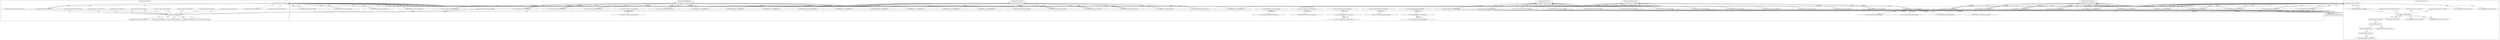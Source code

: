 digraph G {
	"10.1.80.1:57034#ServerID_OuterContainerID"->"1_fwatchdog#ServerID_76c96688d7-zxd6t"[ label="GET" ];
	"1_fwatchdog#ServerID_76c96688d7-zxd6t"->"10.1.80.1:57035#ServerID_OuterContainerID"[ label="RESPONSE" ];
	"1_fwatchdog#ServerID_8665dd9487-xf9d7"->"10.1.80.1:57232#ServerID_OuterContainerID"[ label="RESPONSE" ];
	"10.1.80.1:57035#ServerID_OuterContainerID"->"1_fwatchdog#ServerID_76c96688d7-zxd6t"[ label="GET" ];
	"10.1.80.1:57234#ServerID_OuterContainerID"->"1_fwatchdog#ServerID_8665dd9487-xf9d7"[ label="GET" ];
	"10.1.80.1:57232#ServerID_OuterContainerID"->"1_fwatchdog#ServerID_8665dd9487-xf9d7"[ label="GET" ];
	"1_fwatchdog#ServerID_76c96688d7-zxd6t"->"10.1.80.1:57034#ServerID_OuterContainerID"[ label="RESPONSE" ];
	"1_fwatchdog#ServerID_8665dd9487-xf9d7"->"10.1.80.1:57234#ServerID_OuterContainerID"[ label="RESPONSE" ];
	"1_fwatchdog#ServerID_6dcbcc88d5-4tfqr"->"10.1.80.1:58422#ServerID_OuterContainerID"[ label="RESPONSE" ];
	"10.1.80.1:58422#ServerID_OuterContainerID"->"1_fwatchdog#ServerID_6dcbcc88d5-4tfqr"[ label="GET" ];
	"10.1.80.1:58424#ServerID_OuterContainerID"->"1_fwatchdog#ServerID_6dcbcc88d5-4tfqr"[ label="GET" ];
	"1_fwatchdog#ServerID_6dcbcc88d5-4tfqr"->"10.1.80.1:58424#ServerID_OuterContainerID"[ label="RESPONSE" ];
	"10.1.80.1:49004#ServerID_OuterContainerID"->"1_fwatchdog#ServerID_667d78fb58-htqrm"[ label="GET" ];
	"1_fwatchdog#ServerID_667d78fb58-htqrm"->"10.1.80.1:49004#ServerID_OuterContainerID"[ label="RESPONSE" ];
	"10.1.80.1:49006#ServerID_OuterContainerID"->"1_fwatchdog#ServerID_667d78fb58-htqrm"[ label="GET" ];
	"1_fwatchdog#ServerID_667d78fb58-htqrm"->"10.1.80.1:49006#ServerID_OuterContainerID"[ label="RESPONSE" ];
	"10.1.80.1:57062#ServerID_OuterContainerID"->"1_fwatchdog#ServerID_76c96688d7-zxd6t"[ label="GET" ];
	"10.1.80.1:57064#ServerID_OuterContainerID"->"1_fwatchdog#ServerID_76c96688d7-zxd6t"[ label="GET" ];
	"1_fwatchdog#ServerID_76c96688d7-zxd6t"->"10.1.80.1:57064#ServerID_OuterContainerID"[ label="RESPONSE" ];
	"1_fwatchdog#ServerID_76c96688d7-zxd6t"->"10.1.80.1:57062#ServerID_OuterContainerID"[ label="RESPONSE" ];
	"10.1.80.247:37410#ServerID_OuterContainerID"->"1_fwatchdog#ServerID_6dcbcc88d5-4tfqr"[ label="POST" ];
	"10.1.80.1:57271#ServerID_OuterContainerID"->"1_fwatchdog#ServerID_8665dd9487-xf9d7"[ label="GET" ];
	"10.1.80.1:57270#ServerID_OuterContainerID"->"1_fwatchdog#ServerID_8665dd9487-xf9d7"[ label="GET" ];
	"1_fwatchdog#ServerID_8665dd9487-xf9d7"->"10.1.80.1:57271#ServerID_OuterContainerID"[ label="RESPONSE" ];
	"1_fwatchdog#ServerID_8665dd9487-xf9d7"->"10.1.80.1:57270#ServerID_OuterContainerID"[ label="RESPONSE" ];
	"1_fwatchdog#ServerID_6dcbcc88d5-4tfqr"->"gateway:8080#ServerID_OuterContainerID"[ label="POST" ];
	"1_fwatchdog#ServerID_6dcbcc88d5-4tfqr"->"10.1.80.247:8080#ServerID_OuterContainerID"[ label="POST" ];
	"10.1.80.247:38336#ServerID_OuterContainerID"->"1_fwatchdog#ServerID_667d78fb58-htqrm"[ label="POST" ];
	"1_fwatchdog#ServerID_667d78fb58-htqrm"->"10.1.80.247:38336#ServerID_OuterContainerID"[ label="RESPONSE" ];
	"10.1.80.247:8080#ServerID_OuterContainerID"->"1_fwatchdog#ServerID_6dcbcc88d5-4tfqr"[ label="RESPONSE" ];
	"gateway:8080#ServerID_OuterContainerID"->"1_fwatchdog#ServerID_6dcbcc88d5-4tfqr"[ label="RESPONSE" ];
	"1_fwatchdog#ServerID_6dcbcc88d5-4tfqr"->"10.1.80.247:37410#ServerID_OuterContainerID"[ label="RESPONSE" ];
	"10.1.80.1:58468#ServerID_OuterContainerID"->"1_fwatchdog#ServerID_6dcbcc88d5-4tfqr"[ label="GET" ];
	"1_fwatchdog#ServerID_6dcbcc88d5-4tfqr"->"10.1.80.1:58468#ServerID_OuterContainerID"[ label="RESPONSE" ];
	"10.1.80.1:58470#ServerID_OuterContainerID"->"1_fwatchdog#ServerID_6dcbcc88d5-4tfqr"[ label="GET" ];
	"1_fwatchdog#ServerID_6dcbcc88d5-4tfqr"->"10.1.80.1:58470#ServerID_OuterContainerID"[ label="RESPONSE" ];
	"10.1.80.1:49051#ServerID_OuterContainerID"->"1_fwatchdog#ServerID_667d78fb58-htqrm"[ label="GET" ];
	"10.1.80.1:49050#ServerID_OuterContainerID"->"1_fwatchdog#ServerID_667d78fb58-htqrm"[ label="GET" ];
	"1_fwatchdog#ServerID_667d78fb58-htqrm"->"10.1.80.1:49051#ServerID_OuterContainerID"[ label="RESPONSE" ];
	"1_fwatchdog#ServerID_667d78fb58-htqrm"->"10.1.80.1:49050#ServerID_OuterContainerID"[ label="RESPONSE" ];
	"10.1.80.1:57109#ServerID_OuterContainerID"->"1_fwatchdog#ServerID_76c96688d7-zxd6t"[ label="GET" ];
	"10.1.80.1:57108#ServerID_OuterContainerID"->"1_fwatchdog#ServerID_76c96688d7-zxd6t"[ label="GET" ];
	"1_fwatchdog#ServerID_76c96688d7-zxd6t"->"10.1.80.1:57108#ServerID_OuterContainerID"[ label="RESPONSE" ];
	"1_fwatchdog#ServerID_76c96688d7-zxd6t"->"10.1.80.1:57109#ServerID_OuterContainerID"[ label="RESPONSE" ];
	"10.1.80.1:57310#ServerID_OuterContainerID"->"1_fwatchdog#ServerID_8665dd9487-xf9d7"[ label="GET" ];
	"1_fwatchdog#ServerID_8665dd9487-xf9d7"->"10.1.80.1:57310#ServerID_OuterContainerID"[ label="RESPONSE" ];
	"10.1.80.1:57311#ServerID_OuterContainerID"->"1_fwatchdog#ServerID_8665dd9487-xf9d7"[ label="GET" ];
	"1_fwatchdog#ServerID_8665dd9487-xf9d7"->"10.1.80.1:57311#ServerID_OuterContainerID"[ label="RESPONSE" ];
	"10.1.80.1:58500#ServerID_OuterContainerID"->"1_fwatchdog#ServerID_6dcbcc88d5-4tfqr"[ label="GET" ];
	"1_fwatchdog#ServerID_6dcbcc88d5-4tfqr"->"10.1.80.1:58500#ServerID_OuterContainerID"[ label="RESPONSE" ];
	"10.1.80.1:58501#ServerID_OuterContainerID"->"1_fwatchdog#ServerID_6dcbcc88d5-4tfqr"[ label="GET" ];
	"1_fwatchdog#ServerID_6dcbcc88d5-4tfqr"->"10.1.80.1:58501#ServerID_OuterContainerID"[ label="RESPONSE" ];
	"10.1.80.1:49086#ServerID_OuterContainerID"->"1_fwatchdog#ServerID_667d78fb58-htqrm"[ label="GET" ];
	"1_fwatchdog#ServerID_667d78fb58-htqrm"->"10.1.80.1:49086#ServerID_OuterContainerID"[ label="RESPONSE" ];
	"10.1.80.1:49084#ServerID_OuterContainerID"->"1_fwatchdog#ServerID_667d78fb58-htqrm"[ label="GET" ];
	"1_fwatchdog#ServerID_667d78fb58-htqrm"->"10.1.80.1:49084#ServerID_OuterContainerID"[ label="RESPONSE" ];
	"10.1.80.1:57136#ServerID_OuterContainerID"->"1_fwatchdog#ServerID_76c96688d7-zxd6t"[ label="GET" ];
	"1_fwatchdog#ServerID_76c96688d7-zxd6t"->"10.1.80.1:57136#ServerID_OuterContainerID"[ label="RESPONSE" ];
	"10.1.80.1:57137#ServerID_OuterContainerID"->"1_fwatchdog#ServerID_76c96688d7-zxd6t"[ label="GET" ];
	"1_fwatchdog#ServerID_76c96688d7-zxd6t"->"10.1.80.1:57137#ServerID_OuterContainerID"[ label="RESPONSE" ];
	"10.1.80.1:57334#ServerID_OuterContainerID"->"1_fwatchdog#ServerID_8665dd9487-xf9d7"[ label="GET" ];
	"1_fwatchdog#ServerID_8665dd9487-xf9d7"->"10.1.80.1:57334#ServerID_OuterContainerID"[ label="RESPONSE" ];
	"10.1.80.1:57335#ServerID_OuterContainerID"->"1_fwatchdog#ServerID_8665dd9487-xf9d7"[ label="GET" ];
	"1_fwatchdog#ServerID_8665dd9487-xf9d7"->"10.1.80.1:57335#ServerID_OuterContainerID"[ label="RESPONSE" ];
	"10.1.80.1:58526#ServerID_OuterContainerID"->"1_fwatchdog#ServerID_6dcbcc88d5-4tfqr"[ label="GET" ];
	"10.1.80.1:58524#ServerID_OuterContainerID"->"1_fwatchdog#ServerID_6dcbcc88d5-4tfqr"[ label="GET" ];
	"1_fwatchdog#ServerID_6dcbcc88d5-4tfqr"->"10.1.80.1:58526#ServerID_OuterContainerID"[ label="RESPONSE" ];
	"1_fwatchdog#ServerID_6dcbcc88d5-4tfqr"->"10.1.80.1:58524#ServerID_OuterContainerID"[ label="RESPONSE" ];
	"10.1.80.1:49106#ServerID_OuterContainerID"->"1_fwatchdog#ServerID_667d78fb58-htqrm"[ label="GET" ];
	"1_fwatchdog#ServerID_667d78fb58-htqrm"->"10.1.80.1:49106#ServerID_OuterContainerID"[ label="RESPONSE" ];
	"10.1.80.1:49108#ServerID_OuterContainerID"->"1_fwatchdog#ServerID_667d78fb58-htqrm"[ label="GET" ];
	"1_fwatchdog#ServerID_667d78fb58-htqrm"->"10.1.80.1:49108#ServerID_OuterContainerID"[ label="RESPONSE" ];
	"10.1.80.1:57164#ServerID_OuterContainerID"->"1_fwatchdog#ServerID_76c96688d7-zxd6t"[ label="GET" ];
	"10.1.80.1:57162#ServerID_OuterContainerID"->"1_fwatchdog#ServerID_76c96688d7-zxd6t"[ label="GET" ];
	"1_fwatchdog#ServerID_76c96688d7-zxd6t"->"10.1.80.1:57164#ServerID_OuterContainerID"[ label="RESPONSE" ];
	"1_fwatchdog#ServerID_76c96688d7-zxd6t"->"10.1.80.1:57162#ServerID_OuterContainerID"[ label="RESPONSE" ];
	"10.1.80.1:57360#ServerID_OuterContainerID"->"1_fwatchdog#ServerID_8665dd9487-xf9d7"[ label="GET" ];
	"10.1.80.1:57004#ServerID_OuterContainerID"->"1_fwatchdog#ServerID_cb455cab48ff"[ label="read" ];
	"1_fwatchdog#ServerID_cb455cab48ff"->"10.1.80.1:57004#ServerID_OuterContainerID"[ label="write" ];
	"10.1.80.1:57006#ServerID_OuterContainerID"->"1_fwatchdog#ServerID_cb455cab48ff"[ label="read" ];
	"1_fwatchdog#ServerID_cb455cab48ff"->"10.1.80.1:57006#ServerID_OuterContainerID"[ label="write" ];
	"10.1.80.1:57204#ServerID_OuterContainerID"->"1_fwatchdog#ServerID_446fa7743022"[ label="read" ];
	"1_fwatchdog#ServerID_446fa7743022"->"10.1.80.1:57204#ServerID_OuterContainerID"[ label="write" ];
	"10.1.80.1:57202#ServerID_OuterContainerID"->"1_fwatchdog#ServerID_446fa7743022"[ label="read" ];
	"1_fwatchdog#ServerID_446fa7743022"->"10.1.80.1:57202#ServerID_OuterContainerID"[ label="write" ];
	"10.1.80.1:58400#ServerID_OuterContainerID"->"1_fwatchdog#ServerID_7d8c847bf2c1"[ label="read" ];
	"10.1.80.1:58402#ServerID_OuterContainerID"->"1_fwatchdog#ServerID_7d8c847bf2c1"[ label="read" ];
	"1_fwatchdog#ServerID_2014126f20c6"->"10.1.80.1:48984#ServerID_OuterContainerID"[ label="write" ];
	"1_fwatchdog#ServerID_7d8c847bf2c1"->"10.1.80.1:58402#ServerID_OuterContainerID"[ label="write" ];
	"1_fwatchdog#ServerID_7d8c847bf2c1"->"10.1.80.1:58400#ServerID_OuterContainerID"[ label="write" ];
	"10.1.80.1:48982#ServerID_OuterContainerID"->"1_fwatchdog#ServerID_2014126f20c6"[ label="read" ];
	"1_fwatchdog#ServerID_2014126f20c6"->"10.1.80.1:48982#ServerID_OuterContainerID"[ label="write" ];
	"10.1.80.1:48984#ServerID_OuterContainerID"->"1_fwatchdog#ServerID_2014126f20c6"[ label="read" ];
	"10.1.80.1:57034#ServerID_OuterContainerID"->"1_fwatchdog#ServerID_cb455cab48ff"[ label="read" ];
	"10.1.80.1:57035#ServerID_OuterContainerID"->"1_fwatchdog#ServerID_cb455cab48ff"[ label="read" ];
	"1_fwatchdog#ServerID_cb455cab48ff"->"10.1.80.1:57034#ServerID_OuterContainerID"[ label="write" ];
	"1_fwatchdog#ServerID_cb455cab48ff"->"10.1.80.1:57035#ServerID_OuterContainerID"[ label="write" ];
	"10.1.80.1:57232#ServerID_OuterContainerID"->"1_fwatchdog#ServerID_446fa7743022"[ label="read" ];
	"10.1.80.1:57234#ServerID_OuterContainerID"->"1_fwatchdog#ServerID_446fa7743022"[ label="read" ];
	"1_fwatchdog#ServerID_446fa7743022"->"10.1.80.1:57234#ServerID_OuterContainerID"[ label="write" ];
	"1_fwatchdog#ServerID_446fa7743022"->"10.1.80.1:57232#ServerID_OuterContainerID"[ label="write" ];
	"10.1.80.1:58422#ServerID_OuterContainerID"->"1_fwatchdog#ServerID_7d8c847bf2c1"[ label="read" ];
	"1_fwatchdog#ServerID_7d8c847bf2c1"->"10.1.80.1:58422#ServerID_OuterContainerID"[ label="write" ];
	"10.1.80.1:58424#ServerID_OuterContainerID"->"1_fwatchdog#ServerID_7d8c847bf2c1"[ label="read" ];
	"1_fwatchdog#ServerID_7d8c847bf2c1"->"10.1.80.1:58424#ServerID_OuterContainerID"[ label="write" ];
	"10.1.80.1:49004#ServerID_OuterContainerID"->"1_fwatchdog#ServerID_2014126f20c6"[ label="read" ];
	"1_fwatchdog#ServerID_2014126f20c6"->"10.1.80.1:49004#ServerID_OuterContainerID"[ label="write" ];
	"10.1.80.1:49006#ServerID_OuterContainerID"->"1_fwatchdog#ServerID_2014126f20c6"[ label="read" ];
	"1_fwatchdog#ServerID_2014126f20c6"->"10.1.80.1:49006#ServerID_OuterContainerID"[ label="write" ];
	"10.1.80.1:57062#ServerID_OuterContainerID"->"1_fwatchdog#ServerID_cb455cab48ff"[ label="read" ];
	"10.1.80.1:57064#ServerID_OuterContainerID"->"1_fwatchdog#ServerID_cb455cab48ff"[ label="read" ];
	"1_fwatchdog#ServerID_cb455cab48ff"->"10.1.80.1:57064#ServerID_OuterContainerID"[ label="write" ];
	"1_fwatchdog#ServerID_cb455cab48ff"->"10.1.80.1:57062#ServerID_OuterContainerID"[ label="write" ];
	"10.1.80.247:37410#ServerID_OuterContainerID"->"1_fwatchdog#ServerID_7d8c847bf2c1"[ label="read" ];
	"1_fwatchdog#ServerID_7d8c847bf2c1"->"pipe:[339148523]#ServerID_7d8c847bf2c1"[ label="write" ];
	"1_fwatchdog#ServerID_7d8c847bf2c1"->"localhost:3000#ServerID_7d8c847bf2c1"[ label="connect" ];
	"localhost:3000#ServerID_7d8c847bf2c1"->"1_fwatchdog#ServerID_7d8c847bf2c1"[ label="read" ];
	"1_fwatchdog#ServerID_7d8c847bf2c1"->"localhost:3000#ServerID_7d8c847bf2c1"[ label="write" ];
	"1_fwatchdog#ServerID_446fa7743022"->"10.1.80.1:57271#ServerID_OuterContainerID"[ label="write" ];
	"10.1.80.1:57271#ServerID_OuterContainerID"->"1_fwatchdog#ServerID_446fa7743022"[ label="read" ];
	"10.1.80.1:57270#ServerID_OuterContainerID"->"1_fwatchdog#ServerID_446fa7743022"[ label="read" ];
	"1_fwatchdog#ServerID_446fa7743022"->"10.1.80.1:57270#ServerID_OuterContainerID"[ label="write" ];
	"localhost:3000#ServerID_7d8c847bf2c1"->"11_node#ServerID_7d8c847bf2c1"[ label="read" ];
	"/home/app/node_modules#ServerID_7d8c847bf2c1"->"11_node#ServerID_7d8c847bf2c1"[ label="read" ];
	"11_node#ServerID_7d8c847bf2c1"->"pipe:[339149427]#ServerID_7d8c847bf2c1"[ label="write" ];
	"/etc/resolv.conf#ServerID_7d8c847bf2c1"->"11_node#ServerID_7d8c847bf2c1"[ label="read" ];
	"/etc/svc.conf#ServerID_7d8c847bf2c1"->"11_node#ServerID_7d8c847bf2c1"[ label="read" ];
	"/etc/host.conf#ServerID_7d8c847bf2c1"->"11_node#ServerID_7d8c847bf2c1"[ label="read" ];
	"/etc/nsswitch.conf#ServerID_7d8c847bf2c1"->"11_node#ServerID_7d8c847bf2c1"[ label="read" ];
	"11_node#ServerID_7d8c847bf2c1"->"24_node#ServerID_7d8c847bf2c1"[ label="clone" ];
	"/dev/urandom#ServerID_7d8c847bf2c1"->"11_node#ServerID_7d8c847bf2c1"[ label="read" ];
	"11_node#ServerID_7d8c847bf2c1"->"26_node#ServerID_7d8c847bf2c1"[ label="clone" ];
	"11_node#ServerID_7d8c847bf2c1"->"25_node#ServerID_7d8c847bf2c1"[ label="clone" ];
	"11_node#ServerID_7d8c847bf2c1"->"27_node#ServerID_7d8c847bf2c1"[ label="clone" ];
	"/etc/hosts#ServerID_7d8c847bf2c1"->"11_node#ServerID_7d8c847bf2c1"[ label="read" ];
	"11_node#ServerID_7d8c847bf2c1"->"10.152.183.10:53#ServerID_OuterContainerID"[ label="sendto" ];
	"10.152.183.10:53#ServerID_OuterContainerID"->"11_node#ServerID_7d8c847bf2c1"[ label="recvfrom" ];
	"11_node#ServerID_7d8c847bf2c1"->"gateway:8080#ServerID_OuterContainerID"[ label="connect" ];
	"localhost:3000#ServerID_2014126f20c6"->"1_fwatchdog#ServerID_2014126f20c6"[ label="read" ];
	"1_fwatchdog#ServerID_2014126f20c6"->"localhost:3000#ServerID_2014126f20c6"[ label="write" ];
	"localhost:3000#ServerID_2014126f20c6"->"11_node#ServerID_2014126f20c6"[ label="read" ];
	"1_fwatchdog#ServerID_2014126f20c6"->"pipe:[339148398]#ServerID_2014126f20c6"[ label="write" ];
	"1_fwatchdog#ServerID_2014126f20c6"->"localhost:3000#ServerID_2014126f20c6"[ label="connect" ];
	"10.1.80.247:38336#ServerID_OuterContainerID"->"1_fwatchdog#ServerID_2014126f20c6"[ label="read" ];
	"/home/app/node_modules#ServerID_2014126f20c6"->"11_node#ServerID_2014126f20c6"[ label="read" ];
	"11_node#ServerID_2014126f20c6"->"pipe:[339148506]#ServerID_2014126f20c6"[ label="write" ];
	"pipe:[339148534]#ServerID_2014126f20c6"->"11_node#ServerID_2014126f20c6"[ label="read" ];
	"11_node#ServerID_2014126f20c6"->"pipe:[339148534]#ServerID_2014126f20c6"[ label="write" ];
	"/dev/null#ServerID_2014126f20c6"->"11_node#ServerID_2014126f20c6"[ label="read" ];
	"11_node#ServerID_2014126f20c6"->"24_node#ServerID_2014126f20c6"[ label="fork" ];
	"24_node#ServerID_2014126f20c6"->"24_sh#ServerID_2014126f20c6"[ label="execve" ];
	"25_sh#ServerID_2014126f20c6"->"25_touch#ServerID_2014126f20c6"[ label="execve" ];
	"24_sh#ServerID_2014126f20c6"->"25_sh#ServerID_2014126f20c6"[ label="fork" ];
	"24_sh#ServerID_2014126f20c6"->"/home/app/3.txt#ServerID_2014126f20c6"[ label="write" ];
	"25_touch#ServerID_2014126f20c6"->"/home/app/2.txt#ServerID_2014126f20c6"[ label="write" ];
	"11_node#ServerID_2014126f20c6"->"/dev/null#ServerID_2014126f20c6"[ label="write" ];
	"/etc/localtime#ServerID_2014126f20c6"->"11_node#ServerID_2014126f20c6"[ label="read" ];
	"/usr/share/zoneinfo/#ServerID_2014126f20c6"->"11_node#ServerID_2014126f20c6"[ label="read" ];
	"1_fwatchdog#ServerID_2014126f20c6"->"pipe:[339148399]#ServerID_2014126f20c6"[ label="write" ];
	"1_fwatchdog#ServerID_2014126f20c6"->"10.1.80.247:38336#ServerID_OuterContainerID"[ label="write" ];
	"gateway:8080#ServerID_OuterContainerID"->"11_node#ServerID_7d8c847bf2c1"[ label="read" ];
	"/etc/localtime#ServerID_7d8c847bf2c1"->"11_node#ServerID_7d8c847bf2c1"[ label="read" ];
	"/usr/share/zoneinfo/#ServerID_7d8c847bf2c1"->"11_node#ServerID_7d8c847bf2c1"[ label="read" ];
	"1_fwatchdog#ServerID_7d8c847bf2c1"->"pipe:[339148524]#ServerID_7d8c847bf2c1"[ label="write" ];
	"1_fwatchdog#ServerID_7d8c847bf2c1"->"10.1.80.247:37410#ServerID_OuterContainerID"[ label="write" ];
	"10.1.80.1:58470#ServerID_OuterContainerID"->"1_fwatchdog#ServerID_7d8c847bf2c1"[ label="read" ];
	"10.1.80.1:58468#ServerID_OuterContainerID"->"1_fwatchdog#ServerID_7d8c847bf2c1"[ label="read" ];
	"1_fwatchdog#ServerID_7d8c847bf2c1"->"10.1.80.1:58470#ServerID_OuterContainerID"[ label="write" ];
	"1_fwatchdog#ServerID_7d8c847bf2c1"->"10.1.80.1:58468#ServerID_OuterContainerID"[ label="write" ];
	"10.1.80.1:49051#ServerID_OuterContainerID"->"1_fwatchdog#ServerID_2014126f20c6"[ label="read" ];
	"10.1.80.1:49050#ServerID_OuterContainerID"->"1_fwatchdog#ServerID_2014126f20c6"[ label="read" ];
	"10.1.80.1:57109#ServerID_OuterContainerID"->"1_fwatchdog#ServerID_cb455cab48ff"[ label="read" ];
	"1_fwatchdog#ServerID_2014126f20c6"->"10.1.80.1:49051#ServerID_OuterContainerID"[ label="write" ];
	"1_fwatchdog#ServerID_2014126f20c6"->"10.1.80.1:49050#ServerID_OuterContainerID"[ label="write" ];
	"10.1.80.1:57108#ServerID_OuterContainerID"->"1_fwatchdog#ServerID_cb455cab48ff"[ label="read" ];
	"1_fwatchdog#ServerID_cb455cab48ff"->"10.1.80.1:57108#ServerID_OuterContainerID"[ label="write" ];
	"10.1.80.1:57310#ServerID_OuterContainerID"->"1_fwatchdog#ServerID_446fa7743022"[ label="read" ];
	"1_fwatchdog#ServerID_cb455cab48ff"->"10.1.80.1:57109#ServerID_OuterContainerID"[ label="write" ];
	"1_fwatchdog#ServerID_446fa7743022"->"10.1.80.1:57310#ServerID_OuterContainerID"[ label="write" ];
	"10.1.80.1:57311#ServerID_OuterContainerID"->"1_fwatchdog#ServerID_446fa7743022"[ label="read" ];
	"1_fwatchdog#ServerID_446fa7743022"->"10.1.80.1:57311#ServerID_OuterContainerID"[ label="write" ];
	"10.1.80.1:58500#ServerID_OuterContainerID"->"1_fwatchdog#ServerID_7d8c847bf2c1"[ label="read" ];
	"10.1.80.1:58501#ServerID_OuterContainerID"->"1_fwatchdog#ServerID_7d8c847bf2c1"[ label="read" ];
	"1_fwatchdog#ServerID_7d8c847bf2c1"->"10.1.80.1:58500#ServerID_OuterContainerID"[ label="write" ];
	"1_fwatchdog#ServerID_7d8c847bf2c1"->"10.1.80.1:58501#ServerID_OuterContainerID"[ label="write" ];
	"10.1.80.1:49084#ServerID_OuterContainerID"->"1_fwatchdog#ServerID_2014126f20c6"[ label="read" ];
	"10.1.80.1:49086#ServerID_OuterContainerID"->"1_fwatchdog#ServerID_2014126f20c6"[ label="read" ];
	"1_fwatchdog#ServerID_2014126f20c6"->"10.1.80.1:49086#ServerID_OuterContainerID"[ label="write" ];
	"1_fwatchdog#ServerID_2014126f20c6"->"10.1.80.1:49084#ServerID_OuterContainerID"[ label="write" ];
	"10.1.80.1:57136#ServerID_OuterContainerID"->"1_fwatchdog#ServerID_cb455cab48ff"[ label="read" ];
	"10.1.80.1:57137#ServerID_OuterContainerID"->"1_fwatchdog#ServerID_cb455cab48ff"[ label="read" ];
	"1_fwatchdog#ServerID_cb455cab48ff"->"10.1.80.1:57136#ServerID_OuterContainerID"[ label="write" ];
	"1_fwatchdog#ServerID_cb455cab48ff"->"10.1.80.1:57137#ServerID_OuterContainerID"[ label="write" ];
	"10.1.80.1:57334#ServerID_OuterContainerID"->"1_fwatchdog#ServerID_446fa7743022"[ label="read" ];
	"10.1.80.1:57335#ServerID_OuterContainerID"->"1_fwatchdog#ServerID_446fa7743022"[ label="read" ];
	"1_fwatchdog#ServerID_446fa7743022"->"10.1.80.1:57334#ServerID_OuterContainerID"[ label="write" ];
	"1_fwatchdog#ServerID_446fa7743022"->"10.1.80.1:57335#ServerID_OuterContainerID"[ label="write" ];
	"10.1.80.1:58524#ServerID_OuterContainerID"->"1_fwatchdog#ServerID_7d8c847bf2c1"[ label="read" ];
	"10.1.80.1:58526#ServerID_OuterContainerID"->"1_fwatchdog#ServerID_7d8c847bf2c1"[ label="read" ];
	"1_fwatchdog#ServerID_7d8c847bf2c1"->"10.1.80.1:58526#ServerID_OuterContainerID"[ label="write" ];
	"1_fwatchdog#ServerID_7d8c847bf2c1"->"10.1.80.1:58524#ServerID_OuterContainerID"[ label="write" ];
	"10.1.80.1:49106#ServerID_OuterContainerID"->"1_fwatchdog#ServerID_2014126f20c6"[ label="read" ];
	"10.1.80.1:49108#ServerID_OuterContainerID"->"1_fwatchdog#ServerID_2014126f20c6"[ label="read" ];
	"1_fwatchdog#ServerID_2014126f20c6"->"10.1.80.1:49106#ServerID_OuterContainerID"[ label="write" ];
	"1_fwatchdog#ServerID_2014126f20c6"->"10.1.80.1:49108#ServerID_OuterContainerID"[ label="write" ];
	"10.1.80.1:57162#ServerID_OuterContainerID"->"1_fwatchdog#ServerID_cb455cab48ff"[ label="read" ];
	"10.1.80.1:57164#ServerID_OuterContainerID"->"1_fwatchdog#ServerID_cb455cab48ff"[ label="read" ];
	"1_fwatchdog#ServerID_cb455cab48ff"->"10.1.80.1:57164#ServerID_OuterContainerID"[ label="write" ];
	"1_fwatchdog#ServerID_cb455cab48ff"->"10.1.80.1:57162#ServerID_OuterContainerID"[ label="write" ];
	"10.1.80.1:57360#ServerID_OuterContainerID"->"1_fwatchdog#ServerID_446fa7743022"[ label="read" ];
	"10.1.80.1:57362#ServerID_OuterContainerID"->"1_fwatchdog#ServerID_446fa7743022"[ label="read" ];
	"1_fwatchdog#ServerID_446fa7743022"->"10.1.80.1:57362#ServerID_OuterContainerID"[ label="write" ];
	"1_fwatchdog#ServerID_446fa7743022"->"10.1.80.1:57360#ServerID_OuterContainerID"[ label="write" ];
	"10.1.80.1:58558#ServerID_OuterContainerID"->"1_fwatchdog#ServerID_7d8c847bf2c1"[ label="read" ];
	"1_fwatchdog#ServerID_7d8c847bf2c1"->"10.1.80.1:58558#ServerID_OuterContainerID"[ label="write" ];
	"10.1.80.1:58559#ServerID_OuterContainerID"->"1_fwatchdog#ServerID_7d8c847bf2c1"[ label="read" ];
	"1_fwatchdog#ServerID_7d8c847bf2c1"->"10.1.80.1:58559#ServerID_OuterContainerID"[ label="write" ];
	"10.1.80.1:54820#ServerID_OuterContainerID"->"10.1.80.245:9093#ServerID_OuterContainerID"[ label="GET" ];
	"10.1.80.245:9093#ServerID_OuterContainerID"->"10.1.80.1:54820#ServerID_OuterContainerID"[ label="RESPONSE" ];
	"10.1.80.1:54842#ServerID_OuterContainerID"->"10.1.80.245:9093#ServerID_OuterContainerID"[ label="GET" ];
	"10.1.80.245:9093#ServerID_OuterContainerID"->"10.1.80.1:54842#ServerID_OuterContainerID"[ label="RESPONSE" ];
	"10.1.80.1:28694#ServerID_OuterContainerID"->"10.1.80.247:8080#ServerID_OuterContainerID"[ label="POST" ];
	"10.1.80.247:8080#ServerID_OuterContainerID"->"10.1.80.1:28694#ServerID_OuterContainerID"[ label="RESPONSE" ];
	"10.1.80.247:8080#ServerID_OuterContainerID"->"10.0.88.125:31112#ServerID_OuterContainerID"[ label="RESPONSE" ];
	"10.1.80.243:43256#ServerID_OuterContainerID"->"10.1.80.247:8082#ServerID_OuterContainerID"[ label="GET" ];
	"10.1.80.247:8082#ServerID_OuterContainerID"->"10.1.80.243:43256#ServerID_OuterContainerID"[ label="RESPONSE" ];
	"10.1.80.1:42526#ServerID_OuterContainerID"->"10.1.80.247:8080#ServerID_OuterContainerID"[ label="GET" ];
	"10.1.80.1:42528#ServerID_OuterContainerID"->"10.1.80.247:8080#ServerID_OuterContainerID"[ label="GET" ];
	"10.1.80.247:8080#ServerID_OuterContainerID"->"10.1.80.1:42526#ServerID_OuterContainerID"[ label="RESPONSE" ];
	"10.1.80.247:8080#ServerID_OuterContainerID"->"10.1.80.1:42528#ServerID_OuterContainerID"[ label="RESPONSE" ];
	"10.1.80.1:57458#ServerID_OuterContainerID"->"10.1.80.243:9090#ServerID_OuterContainerID"[ label="GET" ];
	"10.1.80.243:9090#ServerID_OuterContainerID"->"10.1.80.1:57458#ServerID_OuterContainerID"[ label="RESPONSE" ];
	"10.1.80.1:51152#ServerID_OuterContainerID"->"10.1.80.235:8080#ServerID_OuterContainerID"[ label="GET" ];
	"10.1.80.235:8080#ServerID_OuterContainerID"->"10.1.80.1:51152#ServerID_OuterContainerID"[ label="RESPONSE" ];
	"10.1.80.1:54788#ServerID_OuterContainerID"->"10.1.80.233:8000#ServerID_OuterContainerID"[ label="GET" ];
	"10.1.80.233:8000#ServerID_OuterContainerID"->"10.1.80.1:54788#ServerID_OuterContainerID"[ label="RESPONSE" ];
	"10.1.80.1:46678#ServerID_OuterContainerID"->"10.1.80.235:8181#ServerID_OuterContainerID"[ label="GET" ];
	"10.1.80.235:8181#ServerID_OuterContainerID"->"10.1.80.1:46678#ServerID_OuterContainerID"[ label="RESPONSE" ];
	"10.1.80.1:57496#ServerID_OuterContainerID"->"10.1.80.243:9090#ServerID_OuterContainerID"[ label="GET" ];
	"10.1.80.243:9090#ServerID_OuterContainerID"->"10.1.80.1:57496#ServerID_OuterContainerID"[ label="RESPONSE" ];
	subgraph "clusterServerID_2014126f20c6" {
	label="clusterServerID_2014126f20c6";
	"/dev/null#ServerID_2014126f20c6" [ shape=ellipse ];
	"/etc/localtime#ServerID_2014126f20c6" [ shape=ellipse ];
	"/home/app/2.txt#ServerID_2014126f20c6" [ shape=ellipse ];
	"/home/app/3.txt#ServerID_2014126f20c6" [ shape=ellipse ];
	"/home/app/node_modules#ServerID_2014126f20c6" [ shape=ellipse ];
	"/usr/share/zoneinfo/#ServerID_2014126f20c6" [ shape=ellipse ];
	"11_node#ServerID_2014126f20c6" [ shape=box ];
	"1_fwatchdog#ServerID_2014126f20c6" [ shape=box ];
	"24_node#ServerID_2014126f20c6" [ shape=box ];
	"24_sh#ServerID_2014126f20c6" [ shape=box ];
	"25_sh#ServerID_2014126f20c6" [ shape=box ];
	"25_touch#ServerID_2014126f20c6" [ shape=box ];
	"localhost:3000#ServerID_2014126f20c6" [ shape=diamond ];
	"pipe:[339148398]#ServerID_2014126f20c6" [ shape=ellipse ];
	"pipe:[339148399]#ServerID_2014126f20c6" [ shape=ellipse ];
	"pipe:[339148506]#ServerID_2014126f20c6" [ shape=ellipse ];
	"pipe:[339148534]#ServerID_2014126f20c6" [ shape=ellipse ];

}
;
	subgraph "clusterServerID_446fa7743022" {
	label="clusterServerID_446fa7743022";
	"1_fwatchdog#ServerID_446fa7743022" [ shape=box ];

}
;
	subgraph "clusterServerID_667d78fb58-htqrm" {
	label="clusterServerID_667d78fb58-htqrm";
	"1_fwatchdog#ServerID_667d78fb58-htqrm" [ shape=box ];

}
;
	subgraph "clusterServerID_6dcbcc88d5-4tfqr" {
	label="clusterServerID_6dcbcc88d5-4tfqr";
	"1_fwatchdog#ServerID_6dcbcc88d5-4tfqr" [ shape=box ];

}
;
	subgraph "clusterServerID_76c96688d7-zxd6t" {
	label="clusterServerID_76c96688d7-zxd6t";
	"1_fwatchdog#ServerID_76c96688d7-zxd6t" [ shape=box ];

}
;
	subgraph "clusterServerID_7d8c847bf2c1" {
	label="clusterServerID_7d8c847bf2c1";
	"/dev/urandom#ServerID_7d8c847bf2c1" [ shape=ellipse ];
	"/etc/host.conf#ServerID_7d8c847bf2c1" [ shape=ellipse ];
	"/etc/hosts#ServerID_7d8c847bf2c1" [ shape=ellipse ];
	"/etc/localtime#ServerID_7d8c847bf2c1" [ shape=ellipse ];
	"/etc/nsswitch.conf#ServerID_7d8c847bf2c1" [ shape=ellipse ];
	"/etc/resolv.conf#ServerID_7d8c847bf2c1" [ shape=ellipse ];
	"/etc/svc.conf#ServerID_7d8c847bf2c1" [ shape=ellipse ];
	"/home/app/node_modules#ServerID_7d8c847bf2c1" [ shape=ellipse ];
	"/usr/share/zoneinfo/#ServerID_7d8c847bf2c1" [ shape=ellipse ];
	"11_node#ServerID_7d8c847bf2c1" [ shape=box ];
	"1_fwatchdog#ServerID_7d8c847bf2c1" [ shape=box ];
	"24_node#ServerID_7d8c847bf2c1" [ shape=box ];
	"25_node#ServerID_7d8c847bf2c1" [ shape=box ];
	"26_node#ServerID_7d8c847bf2c1" [ shape=box ];
	"27_node#ServerID_7d8c847bf2c1" [ shape=box ];
	"localhost:3000#ServerID_7d8c847bf2c1" [ shape=diamond ];
	"pipe:[339148523]#ServerID_7d8c847bf2c1" [ shape=ellipse ];
	"pipe:[339148524]#ServerID_7d8c847bf2c1" [ shape=ellipse ];
	"pipe:[339149427]#ServerID_7d8c847bf2c1" [ shape=ellipse ];

}
;
	subgraph "clusterServerID_8665dd9487-xf9d7" {
	label="clusterServerID_8665dd9487-xf9d7";
	"1_fwatchdog#ServerID_8665dd9487-xf9d7" [ shape=box ];

}
;
	subgraph "clusterServerID_OuterContainerID" {
	label="clusterServerID_OuterContainerID";
	"10.0.88.125:31112#ServerID_OuterContainerID" [ shape=diamond ];
	"10.1.80.1:28694#ServerID_OuterContainerID" [ shape=diamond ];
	"10.1.80.1:42526#ServerID_OuterContainerID" [ shape=diamond ];
	"10.1.80.1:42528#ServerID_OuterContainerID" [ shape=diamond ];
	"10.1.80.1:46678#ServerID_OuterContainerID" [ shape=diamond ];
	"10.1.80.1:48982#ServerID_OuterContainerID" [ shape=diamond ];
	"10.1.80.1:48984#ServerID_OuterContainerID" [ shape=diamond ];
	"10.1.80.1:49004#ServerID_OuterContainerID" [ shape=diamond ];
	"10.1.80.1:49006#ServerID_OuterContainerID" [ shape=diamond ];
	"10.1.80.1:49050#ServerID_OuterContainerID" [ shape=diamond ];
	"10.1.80.1:49051#ServerID_OuterContainerID" [ shape=diamond ];
	"10.1.80.1:49084#ServerID_OuterContainerID" [ shape=diamond ];
	"10.1.80.1:49086#ServerID_OuterContainerID" [ shape=diamond ];
	"10.1.80.1:49106#ServerID_OuterContainerID" [ shape=diamond ];
	"10.1.80.1:49108#ServerID_OuterContainerID" [ shape=diamond ];
	"10.1.80.1:51152#ServerID_OuterContainerID" [ shape=diamond ];
	"10.1.80.1:54788#ServerID_OuterContainerID" [ shape=diamond ];
	"10.1.80.1:54820#ServerID_OuterContainerID" [ shape=diamond ];
	"10.1.80.1:54842#ServerID_OuterContainerID" [ shape=diamond ];
	"10.1.80.1:57004#ServerID_OuterContainerID" [ shape=diamond ];
	"10.1.80.1:57006#ServerID_OuterContainerID" [ shape=diamond ];
	"10.1.80.1:57034#ServerID_OuterContainerID" [ shape=diamond ];
	"10.1.80.1:57035#ServerID_OuterContainerID" [ shape=diamond ];
	"10.1.80.1:57062#ServerID_OuterContainerID" [ shape=diamond ];
	"10.1.80.1:57064#ServerID_OuterContainerID" [ shape=diamond ];
	"10.1.80.1:57108#ServerID_OuterContainerID" [ shape=diamond ];
	"10.1.80.1:57109#ServerID_OuterContainerID" [ shape=diamond ];
	"10.1.80.1:57136#ServerID_OuterContainerID" [ shape=diamond ];
	"10.1.80.1:57137#ServerID_OuterContainerID" [ shape=diamond ];
	"10.1.80.1:57162#ServerID_OuterContainerID" [ shape=diamond ];
	"10.1.80.1:57164#ServerID_OuterContainerID" [ shape=diamond ];
	"10.1.80.1:57202#ServerID_OuterContainerID" [ shape=diamond ];
	"10.1.80.1:57204#ServerID_OuterContainerID" [ shape=diamond ];
	"10.1.80.1:57232#ServerID_OuterContainerID" [ shape=diamond ];
	"10.1.80.1:57234#ServerID_OuterContainerID" [ shape=diamond ];
	"10.1.80.1:57270#ServerID_OuterContainerID" [ shape=diamond ];
	"10.1.80.1:57271#ServerID_OuterContainerID" [ shape=diamond ];
	"10.1.80.1:57310#ServerID_OuterContainerID" [ shape=diamond ];
	"10.1.80.1:57311#ServerID_OuterContainerID" [ shape=diamond ];
	"10.1.80.1:57334#ServerID_OuterContainerID" [ shape=diamond ];
	"10.1.80.1:57335#ServerID_OuterContainerID" [ shape=diamond ];
	"10.1.80.1:57360#ServerID_OuterContainerID" [ shape=diamond ];
	"10.1.80.1:57362#ServerID_OuterContainerID" [ shape=diamond ];
	"10.1.80.1:57458#ServerID_OuterContainerID" [ shape=diamond ];
	"10.1.80.1:57496#ServerID_OuterContainerID" [ shape=diamond ];
	"10.1.80.1:58400#ServerID_OuterContainerID" [ shape=diamond ];
	"10.1.80.1:58402#ServerID_OuterContainerID" [ shape=diamond ];
	"10.1.80.1:58422#ServerID_OuterContainerID" [ shape=diamond ];
	"10.1.80.1:58424#ServerID_OuterContainerID" [ shape=diamond ];
	"10.1.80.1:58468#ServerID_OuterContainerID" [ shape=diamond ];
	"10.1.80.1:58470#ServerID_OuterContainerID" [ shape=diamond ];
	"10.1.80.1:58500#ServerID_OuterContainerID" [ shape=diamond ];
	"10.1.80.1:58501#ServerID_OuterContainerID" [ shape=diamond ];
	"10.1.80.1:58524#ServerID_OuterContainerID" [ shape=diamond ];
	"10.1.80.1:58526#ServerID_OuterContainerID" [ shape=diamond ];
	"10.1.80.1:58558#ServerID_OuterContainerID" [ shape=diamond ];
	"10.1.80.1:58559#ServerID_OuterContainerID" [ shape=diamond ];
	"10.1.80.233:8000#ServerID_OuterContainerID" [ shape=diamond ];
	"10.1.80.235:8080#ServerID_OuterContainerID" [ shape=diamond ];
	"10.1.80.235:8181#ServerID_OuterContainerID" [ shape=diamond ];
	"10.1.80.243:43256#ServerID_OuterContainerID" [ shape=diamond ];
	"10.1.80.243:9090#ServerID_OuterContainerID" [ shape=diamond ];
	"10.1.80.245:9093#ServerID_OuterContainerID" [ shape=diamond ];
	"10.1.80.247:37410#ServerID_OuterContainerID" [ shape=diamond ];
	"10.1.80.247:38336#ServerID_OuterContainerID" [ shape=diamond ];
	"10.1.80.247:8080#ServerID_OuterContainerID" [ shape=diamond ];
	"10.1.80.247:8082#ServerID_OuterContainerID" [ shape=diamond ];
	"10.152.183.10:53#ServerID_OuterContainerID" [ shape=diamond ];
	"gateway:8080#ServerID_OuterContainerID" [ shape=diamond ];

}
;
	subgraph "clusterServerID_cb455cab48ff" {
	label="clusterServerID_cb455cab48ff";
	"1_fwatchdog#ServerID_cb455cab48ff" [ shape=box ];

}
;

}
